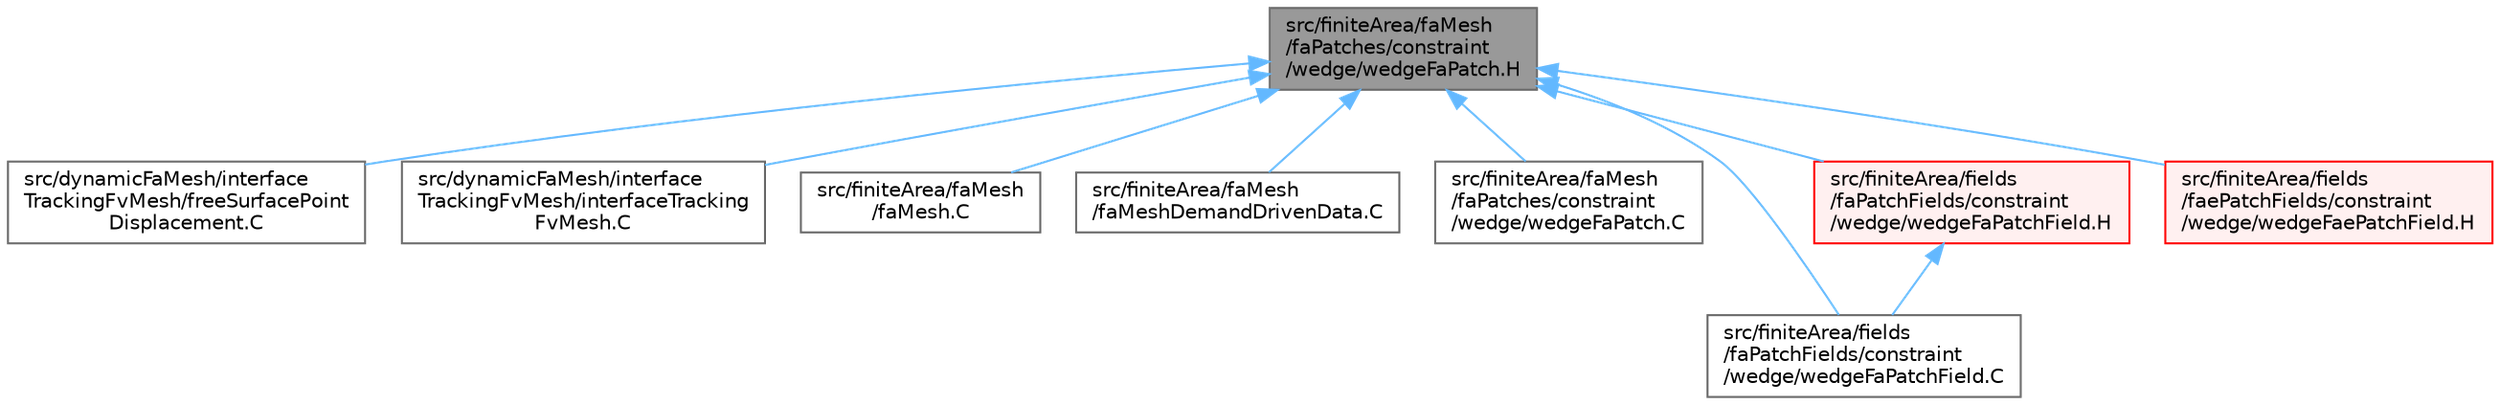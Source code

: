 digraph "src/finiteArea/faMesh/faPatches/constraint/wedge/wedgeFaPatch.H"
{
 // LATEX_PDF_SIZE
  bgcolor="transparent";
  edge [fontname=Helvetica,fontsize=10,labelfontname=Helvetica,labelfontsize=10];
  node [fontname=Helvetica,fontsize=10,shape=box,height=0.2,width=0.4];
  Node1 [id="Node000001",label="src/finiteArea/faMesh\l/faPatches/constraint\l/wedge/wedgeFaPatch.H",height=0.2,width=0.4,color="gray40", fillcolor="grey60", style="filled", fontcolor="black",tooltip=" "];
  Node1 -> Node2 [id="edge1_Node000001_Node000002",dir="back",color="steelblue1",style="solid",tooltip=" "];
  Node2 [id="Node000002",label="src/dynamicFaMesh/interface\lTrackingFvMesh/freeSurfacePoint\lDisplacement.C",height=0.2,width=0.4,color="grey40", fillcolor="white", style="filled",URL="$freeSurfacePointDisplacement_8C.html",tooltip=" "];
  Node1 -> Node3 [id="edge2_Node000001_Node000003",dir="back",color="steelblue1",style="solid",tooltip=" "];
  Node3 [id="Node000003",label="src/dynamicFaMesh/interface\lTrackingFvMesh/interfaceTracking\lFvMesh.C",height=0.2,width=0.4,color="grey40", fillcolor="white", style="filled",URL="$interfaceTrackingFvMesh_8C.html",tooltip=" "];
  Node1 -> Node4 [id="edge3_Node000001_Node000004",dir="back",color="steelblue1",style="solid",tooltip=" "];
  Node4 [id="Node000004",label="src/finiteArea/faMesh\l/faMesh.C",height=0.2,width=0.4,color="grey40", fillcolor="white", style="filled",URL="$faMesh_8C.html",tooltip=" "];
  Node1 -> Node5 [id="edge4_Node000001_Node000005",dir="back",color="steelblue1",style="solid",tooltip=" "];
  Node5 [id="Node000005",label="src/finiteArea/faMesh\l/faMeshDemandDrivenData.C",height=0.2,width=0.4,color="grey40", fillcolor="white", style="filled",URL="$faMeshDemandDrivenData_8C.html",tooltip=" "];
  Node1 -> Node6 [id="edge5_Node000001_Node000006",dir="back",color="steelblue1",style="solid",tooltip=" "];
  Node6 [id="Node000006",label="src/finiteArea/faMesh\l/faPatches/constraint\l/wedge/wedgeFaPatch.C",height=0.2,width=0.4,color="grey40", fillcolor="white", style="filled",URL="$wedgeFaPatch_8C.html",tooltip=" "];
  Node1 -> Node7 [id="edge6_Node000001_Node000007",dir="back",color="steelblue1",style="solid",tooltip=" "];
  Node7 [id="Node000007",label="src/finiteArea/fields\l/faPatchFields/constraint\l/wedge/wedgeFaPatchField.C",height=0.2,width=0.4,color="grey40", fillcolor="white", style="filled",URL="$wedgeFaPatchField_8C.html",tooltip=" "];
  Node1 -> Node8 [id="edge7_Node000001_Node000008",dir="back",color="steelblue1",style="solid",tooltip=" "];
  Node8 [id="Node000008",label="src/finiteArea/fields\l/faPatchFields/constraint\l/wedge/wedgeFaPatchField.H",height=0.2,width=0.4,color="red", fillcolor="#FFF0F0", style="filled",URL="$wedgeFaPatchField_8H.html",tooltip=" "];
  Node8 -> Node7 [id="edge8_Node000008_Node000007",dir="back",color="steelblue1",style="solid",tooltip=" "];
  Node1 -> Node11 [id="edge9_Node000001_Node000011",dir="back",color="steelblue1",style="solid",tooltip=" "];
  Node11 [id="Node000011",label="src/finiteArea/fields\l/faePatchFields/constraint\l/wedge/wedgeFaePatchField.H",height=0.2,width=0.4,color="red", fillcolor="#FFF0F0", style="filled",URL="$wedgeFaePatchField_8H.html",tooltip=" "];
}

